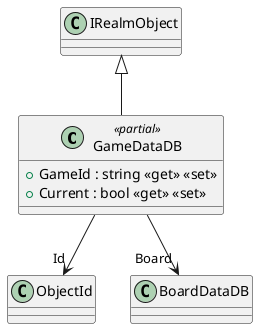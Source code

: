 @startuml
class GameDataDB <<partial>> {
    + GameId : string <<get>> <<set>>
    + Current : bool <<get>> <<set>>
}
IRealmObject <|-- GameDataDB
GameDataDB --> "Id" ObjectId
GameDataDB --> "Board" BoardDataDB
@enduml
